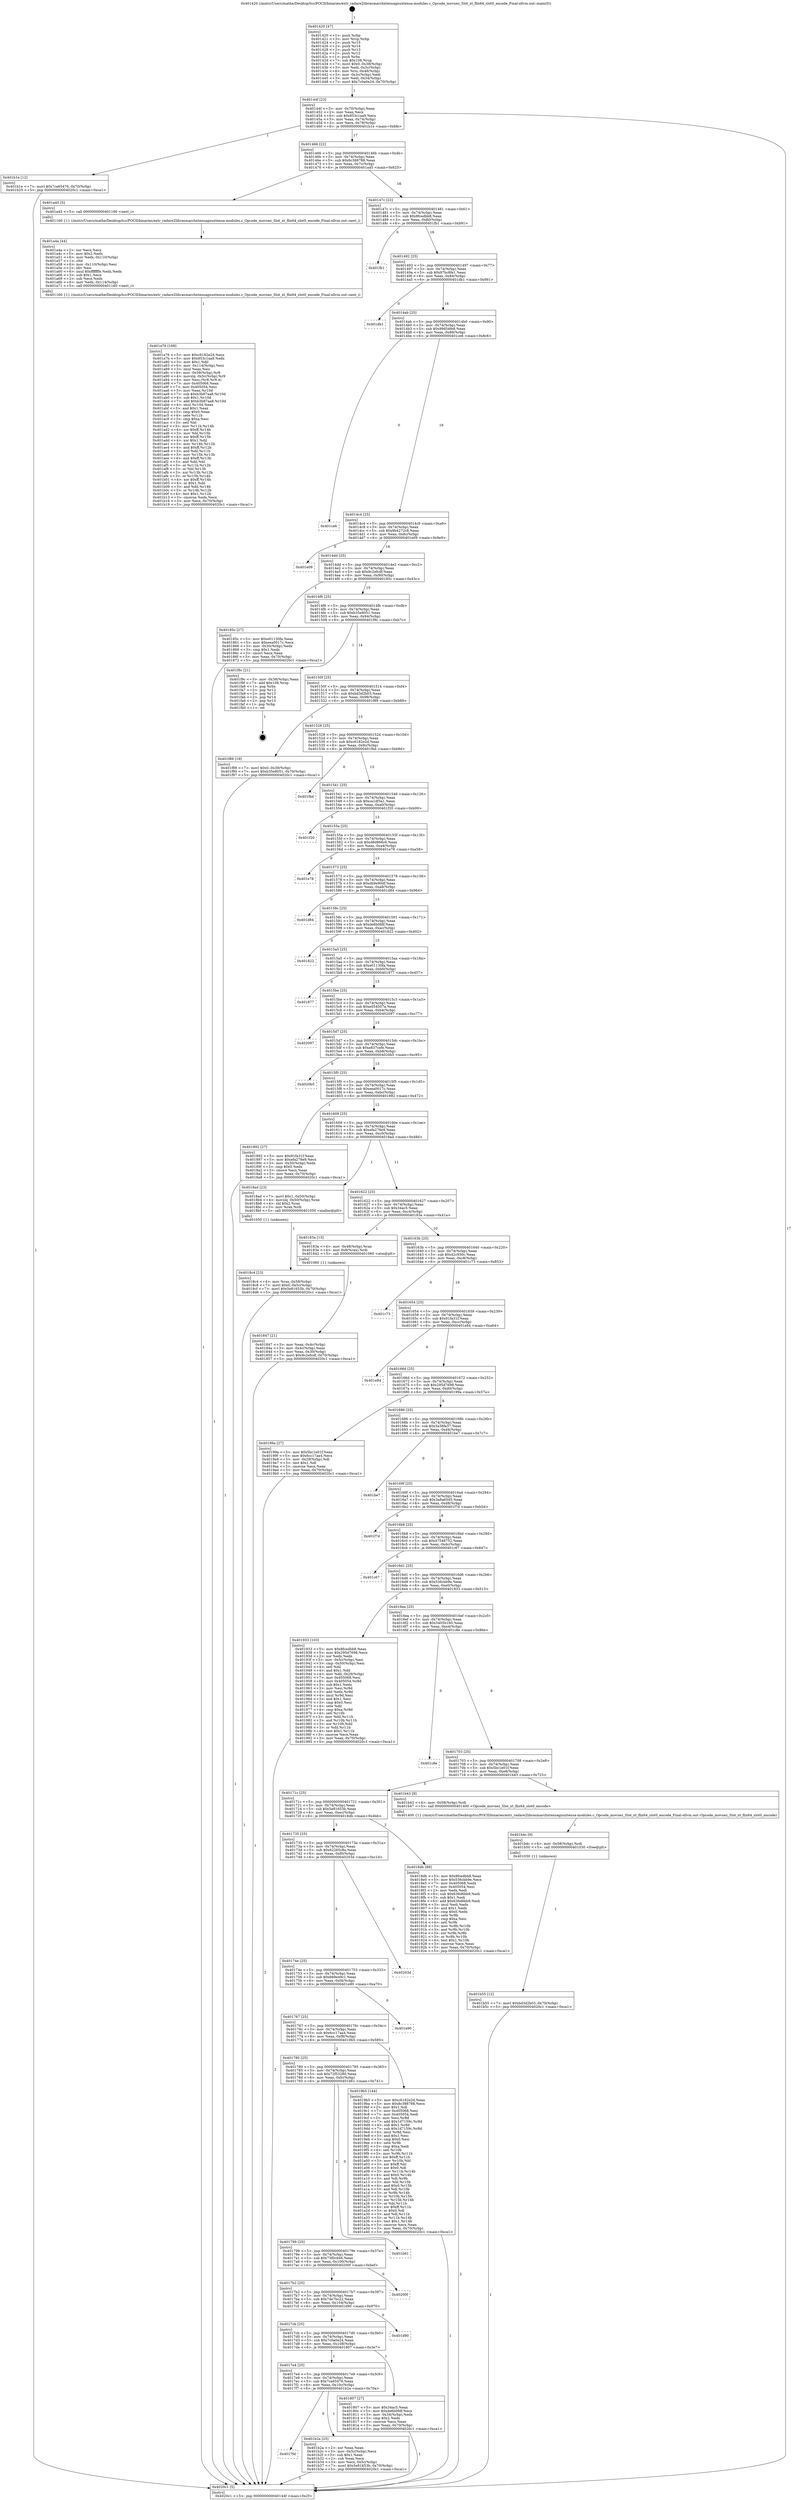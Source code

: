 digraph "0x401420" {
  label = "0x401420 (/mnt/c/Users/mathe/Desktop/tcc/POCII/binaries/extr_radare2librasmarchxtensagnuxtensa-modules.c_Opcode_movnez_Slot_xt_flix64_slot0_encode_Final-ollvm.out::main(0))"
  labelloc = "t"
  node[shape=record]

  Entry [label="",width=0.3,height=0.3,shape=circle,fillcolor=black,style=filled]
  "0x40144f" [label="{
     0x40144f [23]\l
     | [instrs]\l
     &nbsp;&nbsp;0x40144f \<+3\>: mov -0x70(%rbp),%eax\l
     &nbsp;&nbsp;0x401452 \<+2\>: mov %eax,%ecx\l
     &nbsp;&nbsp;0x401454 \<+6\>: sub $0x853c1aa9,%ecx\l
     &nbsp;&nbsp;0x40145a \<+3\>: mov %eax,-0x74(%rbp)\l
     &nbsp;&nbsp;0x40145d \<+3\>: mov %ecx,-0x78(%rbp)\l
     &nbsp;&nbsp;0x401460 \<+6\>: je 0000000000401b1e \<main+0x6fe\>\l
  }"]
  "0x401b1e" [label="{
     0x401b1e [12]\l
     | [instrs]\l
     &nbsp;&nbsp;0x401b1e \<+7\>: movl $0x7ca65476,-0x70(%rbp)\l
     &nbsp;&nbsp;0x401b25 \<+5\>: jmp 00000000004020c1 \<main+0xca1\>\l
  }"]
  "0x401466" [label="{
     0x401466 [22]\l
     | [instrs]\l
     &nbsp;&nbsp;0x401466 \<+5\>: jmp 000000000040146b \<main+0x4b\>\l
     &nbsp;&nbsp;0x40146b \<+3\>: mov -0x74(%rbp),%eax\l
     &nbsp;&nbsp;0x40146e \<+5\>: sub $0x8c388788,%eax\l
     &nbsp;&nbsp;0x401473 \<+3\>: mov %eax,-0x7c(%rbp)\l
     &nbsp;&nbsp;0x401476 \<+6\>: je 0000000000401a45 \<main+0x625\>\l
  }"]
  Exit [label="",width=0.3,height=0.3,shape=circle,fillcolor=black,style=filled,peripheries=2]
  "0x401a45" [label="{
     0x401a45 [5]\l
     | [instrs]\l
     &nbsp;&nbsp;0x401a45 \<+5\>: call 0000000000401160 \<next_i\>\l
     | [calls]\l
     &nbsp;&nbsp;0x401160 \{1\} (/mnt/c/Users/mathe/Desktop/tcc/POCII/binaries/extr_radare2librasmarchxtensagnuxtensa-modules.c_Opcode_movnez_Slot_xt_flix64_slot0_encode_Final-ollvm.out::next_i)\l
  }"]
  "0x40147c" [label="{
     0x40147c [22]\l
     | [instrs]\l
     &nbsp;&nbsp;0x40147c \<+5\>: jmp 0000000000401481 \<main+0x61\>\l
     &nbsp;&nbsp;0x401481 \<+3\>: mov -0x74(%rbp),%eax\l
     &nbsp;&nbsp;0x401484 \<+5\>: sub $0x8fcedbb8,%eax\l
     &nbsp;&nbsp;0x401489 \<+3\>: mov %eax,-0x80(%rbp)\l
     &nbsp;&nbsp;0x40148c \<+6\>: je 0000000000401fb1 \<main+0xb91\>\l
  }"]
  "0x401b55" [label="{
     0x401b55 [12]\l
     | [instrs]\l
     &nbsp;&nbsp;0x401b55 \<+7\>: movl $0xbd3d2b03,-0x70(%rbp)\l
     &nbsp;&nbsp;0x401b5c \<+5\>: jmp 00000000004020c1 \<main+0xca1\>\l
  }"]
  "0x401fb1" [label="{
     0x401fb1\l
  }", style=dashed]
  "0x401492" [label="{
     0x401492 [25]\l
     | [instrs]\l
     &nbsp;&nbsp;0x401492 \<+5\>: jmp 0000000000401497 \<main+0x77\>\l
     &nbsp;&nbsp;0x401497 \<+3\>: mov -0x74(%rbp),%eax\l
     &nbsp;&nbsp;0x40149a \<+5\>: sub $0x97bc8fe1,%eax\l
     &nbsp;&nbsp;0x40149f \<+6\>: mov %eax,-0x84(%rbp)\l
     &nbsp;&nbsp;0x4014a5 \<+6\>: je 0000000000401db1 \<main+0x991\>\l
  }"]
  "0x401b4c" [label="{
     0x401b4c [9]\l
     | [instrs]\l
     &nbsp;&nbsp;0x401b4c \<+4\>: mov -0x58(%rbp),%rdi\l
     &nbsp;&nbsp;0x401b50 \<+5\>: call 0000000000401030 \<free@plt\>\l
     | [calls]\l
     &nbsp;&nbsp;0x401030 \{1\} (unknown)\l
  }"]
  "0x401db1" [label="{
     0x401db1\l
  }", style=dashed]
  "0x4014ab" [label="{
     0x4014ab [25]\l
     | [instrs]\l
     &nbsp;&nbsp;0x4014ab \<+5\>: jmp 00000000004014b0 \<main+0x90\>\l
     &nbsp;&nbsp;0x4014b0 \<+3\>: mov -0x74(%rbp),%eax\l
     &nbsp;&nbsp;0x4014b3 \<+5\>: sub $0x99d54fe8,%eax\l
     &nbsp;&nbsp;0x4014b8 \<+6\>: mov %eax,-0x88(%rbp)\l
     &nbsp;&nbsp;0x4014be \<+6\>: je 0000000000401ce6 \<main+0x8c6\>\l
  }"]
  "0x4017fd" [label="{
     0x4017fd\l
  }", style=dashed]
  "0x401ce6" [label="{
     0x401ce6\l
  }", style=dashed]
  "0x4014c4" [label="{
     0x4014c4 [25]\l
     | [instrs]\l
     &nbsp;&nbsp;0x4014c4 \<+5\>: jmp 00000000004014c9 \<main+0xa9\>\l
     &nbsp;&nbsp;0x4014c9 \<+3\>: mov -0x74(%rbp),%eax\l
     &nbsp;&nbsp;0x4014cc \<+5\>: sub $0x9b4272c8,%eax\l
     &nbsp;&nbsp;0x4014d1 \<+6\>: mov %eax,-0x8c(%rbp)\l
     &nbsp;&nbsp;0x4014d7 \<+6\>: je 0000000000401e09 \<main+0x9e9\>\l
  }"]
  "0x401b2a" [label="{
     0x401b2a [25]\l
     | [instrs]\l
     &nbsp;&nbsp;0x401b2a \<+2\>: xor %eax,%eax\l
     &nbsp;&nbsp;0x401b2c \<+3\>: mov -0x5c(%rbp),%ecx\l
     &nbsp;&nbsp;0x401b2f \<+3\>: sub $0x1,%eax\l
     &nbsp;&nbsp;0x401b32 \<+2\>: sub %eax,%ecx\l
     &nbsp;&nbsp;0x401b34 \<+3\>: mov %ecx,-0x5c(%rbp)\l
     &nbsp;&nbsp;0x401b37 \<+7\>: movl $0x5e81653b,-0x70(%rbp)\l
     &nbsp;&nbsp;0x401b3e \<+5\>: jmp 00000000004020c1 \<main+0xca1\>\l
  }"]
  "0x401e09" [label="{
     0x401e09\l
  }", style=dashed]
  "0x4014dd" [label="{
     0x4014dd [25]\l
     | [instrs]\l
     &nbsp;&nbsp;0x4014dd \<+5\>: jmp 00000000004014e2 \<main+0xc2\>\l
     &nbsp;&nbsp;0x4014e2 \<+3\>: mov -0x74(%rbp),%eax\l
     &nbsp;&nbsp;0x4014e5 \<+5\>: sub $0x9c2efcdf,%eax\l
     &nbsp;&nbsp;0x4014ea \<+6\>: mov %eax,-0x90(%rbp)\l
     &nbsp;&nbsp;0x4014f0 \<+6\>: je 000000000040185c \<main+0x43c\>\l
  }"]
  "0x401a76" [label="{
     0x401a76 [168]\l
     | [instrs]\l
     &nbsp;&nbsp;0x401a76 \<+5\>: mov $0xc6182e2d,%ecx\l
     &nbsp;&nbsp;0x401a7b \<+5\>: mov $0x853c1aa9,%edx\l
     &nbsp;&nbsp;0x401a80 \<+3\>: mov $0x1,%dil\l
     &nbsp;&nbsp;0x401a83 \<+6\>: mov -0x114(%rbp),%esi\l
     &nbsp;&nbsp;0x401a89 \<+3\>: imul %eax,%esi\l
     &nbsp;&nbsp;0x401a8c \<+4\>: mov -0x58(%rbp),%r8\l
     &nbsp;&nbsp;0x401a90 \<+4\>: movslq -0x5c(%rbp),%r9\l
     &nbsp;&nbsp;0x401a94 \<+4\>: mov %esi,(%r8,%r9,4)\l
     &nbsp;&nbsp;0x401a98 \<+7\>: mov 0x405068,%eax\l
     &nbsp;&nbsp;0x401a9f \<+7\>: mov 0x405054,%esi\l
     &nbsp;&nbsp;0x401aa6 \<+3\>: mov %eax,%r10d\l
     &nbsp;&nbsp;0x401aa9 \<+7\>: sub $0xb3b87aa8,%r10d\l
     &nbsp;&nbsp;0x401ab0 \<+4\>: sub $0x1,%r10d\l
     &nbsp;&nbsp;0x401ab4 \<+7\>: add $0xb3b87aa8,%r10d\l
     &nbsp;&nbsp;0x401abb \<+4\>: imul %r10d,%eax\l
     &nbsp;&nbsp;0x401abf \<+3\>: and $0x1,%eax\l
     &nbsp;&nbsp;0x401ac2 \<+3\>: cmp $0x0,%eax\l
     &nbsp;&nbsp;0x401ac5 \<+4\>: sete %r11b\l
     &nbsp;&nbsp;0x401ac9 \<+3\>: cmp $0xa,%esi\l
     &nbsp;&nbsp;0x401acc \<+3\>: setl %bl\l
     &nbsp;&nbsp;0x401acf \<+3\>: mov %r11b,%r14b\l
     &nbsp;&nbsp;0x401ad2 \<+4\>: xor $0xff,%r14b\l
     &nbsp;&nbsp;0x401ad6 \<+3\>: mov %bl,%r15b\l
     &nbsp;&nbsp;0x401ad9 \<+4\>: xor $0xff,%r15b\l
     &nbsp;&nbsp;0x401add \<+4\>: xor $0x1,%dil\l
     &nbsp;&nbsp;0x401ae1 \<+3\>: mov %r14b,%r12b\l
     &nbsp;&nbsp;0x401ae4 \<+4\>: and $0xff,%r12b\l
     &nbsp;&nbsp;0x401ae8 \<+3\>: and %dil,%r11b\l
     &nbsp;&nbsp;0x401aeb \<+3\>: mov %r15b,%r13b\l
     &nbsp;&nbsp;0x401aee \<+4\>: and $0xff,%r13b\l
     &nbsp;&nbsp;0x401af2 \<+3\>: and %dil,%bl\l
     &nbsp;&nbsp;0x401af5 \<+3\>: or %r11b,%r12b\l
     &nbsp;&nbsp;0x401af8 \<+3\>: or %bl,%r13b\l
     &nbsp;&nbsp;0x401afb \<+3\>: xor %r13b,%r12b\l
     &nbsp;&nbsp;0x401afe \<+3\>: or %r15b,%r14b\l
     &nbsp;&nbsp;0x401b01 \<+4\>: xor $0xff,%r14b\l
     &nbsp;&nbsp;0x401b05 \<+4\>: or $0x1,%dil\l
     &nbsp;&nbsp;0x401b09 \<+3\>: and %dil,%r14b\l
     &nbsp;&nbsp;0x401b0c \<+3\>: or %r14b,%r12b\l
     &nbsp;&nbsp;0x401b0f \<+4\>: test $0x1,%r12b\l
     &nbsp;&nbsp;0x401b13 \<+3\>: cmovne %edx,%ecx\l
     &nbsp;&nbsp;0x401b16 \<+3\>: mov %ecx,-0x70(%rbp)\l
     &nbsp;&nbsp;0x401b19 \<+5\>: jmp 00000000004020c1 \<main+0xca1\>\l
  }"]
  "0x40185c" [label="{
     0x40185c [27]\l
     | [instrs]\l
     &nbsp;&nbsp;0x40185c \<+5\>: mov $0xe01130fa,%eax\l
     &nbsp;&nbsp;0x401861 \<+5\>: mov $0xeea0017c,%ecx\l
     &nbsp;&nbsp;0x401866 \<+3\>: mov -0x30(%rbp),%edx\l
     &nbsp;&nbsp;0x401869 \<+3\>: cmp $0x1,%edx\l
     &nbsp;&nbsp;0x40186c \<+3\>: cmovl %ecx,%eax\l
     &nbsp;&nbsp;0x40186f \<+3\>: mov %eax,-0x70(%rbp)\l
     &nbsp;&nbsp;0x401872 \<+5\>: jmp 00000000004020c1 \<main+0xca1\>\l
  }"]
  "0x4014f6" [label="{
     0x4014f6 [25]\l
     | [instrs]\l
     &nbsp;&nbsp;0x4014f6 \<+5\>: jmp 00000000004014fb \<main+0xdb\>\l
     &nbsp;&nbsp;0x4014fb \<+3\>: mov -0x74(%rbp),%eax\l
     &nbsp;&nbsp;0x4014fe \<+5\>: sub $0xb35e8051,%eax\l
     &nbsp;&nbsp;0x401503 \<+6\>: mov %eax,-0x94(%rbp)\l
     &nbsp;&nbsp;0x401509 \<+6\>: je 0000000000401f9c \<main+0xb7c\>\l
  }"]
  "0x401a4a" [label="{
     0x401a4a [44]\l
     | [instrs]\l
     &nbsp;&nbsp;0x401a4a \<+2\>: xor %ecx,%ecx\l
     &nbsp;&nbsp;0x401a4c \<+5\>: mov $0x2,%edx\l
     &nbsp;&nbsp;0x401a51 \<+6\>: mov %edx,-0x110(%rbp)\l
     &nbsp;&nbsp;0x401a57 \<+1\>: cltd\l
     &nbsp;&nbsp;0x401a58 \<+6\>: mov -0x110(%rbp),%esi\l
     &nbsp;&nbsp;0x401a5e \<+2\>: idiv %esi\l
     &nbsp;&nbsp;0x401a60 \<+6\>: imul $0xfffffffe,%edx,%edx\l
     &nbsp;&nbsp;0x401a66 \<+3\>: sub $0x1,%ecx\l
     &nbsp;&nbsp;0x401a69 \<+2\>: sub %ecx,%edx\l
     &nbsp;&nbsp;0x401a6b \<+6\>: mov %edx,-0x114(%rbp)\l
     &nbsp;&nbsp;0x401a71 \<+5\>: call 0000000000401160 \<next_i\>\l
     | [calls]\l
     &nbsp;&nbsp;0x401160 \{1\} (/mnt/c/Users/mathe/Desktop/tcc/POCII/binaries/extr_radare2librasmarchxtensagnuxtensa-modules.c_Opcode_movnez_Slot_xt_flix64_slot0_encode_Final-ollvm.out::next_i)\l
  }"]
  "0x401f9c" [label="{
     0x401f9c [21]\l
     | [instrs]\l
     &nbsp;&nbsp;0x401f9c \<+3\>: mov -0x38(%rbp),%eax\l
     &nbsp;&nbsp;0x401f9f \<+7\>: add $0x108,%rsp\l
     &nbsp;&nbsp;0x401fa6 \<+1\>: pop %rbx\l
     &nbsp;&nbsp;0x401fa7 \<+2\>: pop %r12\l
     &nbsp;&nbsp;0x401fa9 \<+2\>: pop %r13\l
     &nbsp;&nbsp;0x401fab \<+2\>: pop %r14\l
     &nbsp;&nbsp;0x401fad \<+2\>: pop %r15\l
     &nbsp;&nbsp;0x401faf \<+1\>: pop %rbp\l
     &nbsp;&nbsp;0x401fb0 \<+1\>: ret\l
  }"]
  "0x40150f" [label="{
     0x40150f [25]\l
     | [instrs]\l
     &nbsp;&nbsp;0x40150f \<+5\>: jmp 0000000000401514 \<main+0xf4\>\l
     &nbsp;&nbsp;0x401514 \<+3\>: mov -0x74(%rbp),%eax\l
     &nbsp;&nbsp;0x401517 \<+5\>: sub $0xbd3d2b03,%eax\l
     &nbsp;&nbsp;0x40151c \<+6\>: mov %eax,-0x98(%rbp)\l
     &nbsp;&nbsp;0x401522 \<+6\>: je 0000000000401f89 \<main+0xb69\>\l
  }"]
  "0x4018c4" [label="{
     0x4018c4 [23]\l
     | [instrs]\l
     &nbsp;&nbsp;0x4018c4 \<+4\>: mov %rax,-0x58(%rbp)\l
     &nbsp;&nbsp;0x4018c8 \<+7\>: movl $0x0,-0x5c(%rbp)\l
     &nbsp;&nbsp;0x4018cf \<+7\>: movl $0x5e81653b,-0x70(%rbp)\l
     &nbsp;&nbsp;0x4018d6 \<+5\>: jmp 00000000004020c1 \<main+0xca1\>\l
  }"]
  "0x401f89" [label="{
     0x401f89 [19]\l
     | [instrs]\l
     &nbsp;&nbsp;0x401f89 \<+7\>: movl $0x0,-0x38(%rbp)\l
     &nbsp;&nbsp;0x401f90 \<+7\>: movl $0xb35e8051,-0x70(%rbp)\l
     &nbsp;&nbsp;0x401f97 \<+5\>: jmp 00000000004020c1 \<main+0xca1\>\l
  }"]
  "0x401528" [label="{
     0x401528 [25]\l
     | [instrs]\l
     &nbsp;&nbsp;0x401528 \<+5\>: jmp 000000000040152d \<main+0x10d\>\l
     &nbsp;&nbsp;0x40152d \<+3\>: mov -0x74(%rbp),%eax\l
     &nbsp;&nbsp;0x401530 \<+5\>: sub $0xc6182e2d,%eax\l
     &nbsp;&nbsp;0x401535 \<+6\>: mov %eax,-0x9c(%rbp)\l
     &nbsp;&nbsp;0x40153b \<+6\>: je 0000000000401fbd \<main+0xb9d\>\l
  }"]
  "0x401847" [label="{
     0x401847 [21]\l
     | [instrs]\l
     &nbsp;&nbsp;0x401847 \<+3\>: mov %eax,-0x4c(%rbp)\l
     &nbsp;&nbsp;0x40184a \<+3\>: mov -0x4c(%rbp),%eax\l
     &nbsp;&nbsp;0x40184d \<+3\>: mov %eax,-0x30(%rbp)\l
     &nbsp;&nbsp;0x401850 \<+7\>: movl $0x9c2efcdf,-0x70(%rbp)\l
     &nbsp;&nbsp;0x401857 \<+5\>: jmp 00000000004020c1 \<main+0xca1\>\l
  }"]
  "0x401fbd" [label="{
     0x401fbd\l
  }", style=dashed]
  "0x401541" [label="{
     0x401541 [25]\l
     | [instrs]\l
     &nbsp;&nbsp;0x401541 \<+5\>: jmp 0000000000401546 \<main+0x126\>\l
     &nbsp;&nbsp;0x401546 \<+3\>: mov -0x74(%rbp),%eax\l
     &nbsp;&nbsp;0x401549 \<+5\>: sub $0xca1df3a1,%eax\l
     &nbsp;&nbsp;0x40154e \<+6\>: mov %eax,-0xa0(%rbp)\l
     &nbsp;&nbsp;0x401554 \<+6\>: je 0000000000401f20 \<main+0xb00\>\l
  }"]
  "0x401420" [label="{
     0x401420 [47]\l
     | [instrs]\l
     &nbsp;&nbsp;0x401420 \<+1\>: push %rbp\l
     &nbsp;&nbsp;0x401421 \<+3\>: mov %rsp,%rbp\l
     &nbsp;&nbsp;0x401424 \<+2\>: push %r15\l
     &nbsp;&nbsp;0x401426 \<+2\>: push %r14\l
     &nbsp;&nbsp;0x401428 \<+2\>: push %r13\l
     &nbsp;&nbsp;0x40142a \<+2\>: push %r12\l
     &nbsp;&nbsp;0x40142c \<+1\>: push %rbx\l
     &nbsp;&nbsp;0x40142d \<+7\>: sub $0x108,%rsp\l
     &nbsp;&nbsp;0x401434 \<+7\>: movl $0x0,-0x38(%rbp)\l
     &nbsp;&nbsp;0x40143b \<+3\>: mov %edi,-0x3c(%rbp)\l
     &nbsp;&nbsp;0x40143e \<+4\>: mov %rsi,-0x48(%rbp)\l
     &nbsp;&nbsp;0x401442 \<+3\>: mov -0x3c(%rbp),%edi\l
     &nbsp;&nbsp;0x401445 \<+3\>: mov %edi,-0x34(%rbp)\l
     &nbsp;&nbsp;0x401448 \<+7\>: movl $0x7c0a0e24,-0x70(%rbp)\l
  }"]
  "0x401f20" [label="{
     0x401f20\l
  }", style=dashed]
  "0x40155a" [label="{
     0x40155a [25]\l
     | [instrs]\l
     &nbsp;&nbsp;0x40155a \<+5\>: jmp 000000000040155f \<main+0x13f\>\l
     &nbsp;&nbsp;0x40155f \<+3\>: mov -0x74(%rbp),%eax\l
     &nbsp;&nbsp;0x401562 \<+5\>: sub $0xd8d866c6,%eax\l
     &nbsp;&nbsp;0x401567 \<+6\>: mov %eax,-0xa4(%rbp)\l
     &nbsp;&nbsp;0x40156d \<+6\>: je 0000000000401e78 \<main+0xa58\>\l
  }"]
  "0x4020c1" [label="{
     0x4020c1 [5]\l
     | [instrs]\l
     &nbsp;&nbsp;0x4020c1 \<+5\>: jmp 000000000040144f \<main+0x2f\>\l
  }"]
  "0x401e78" [label="{
     0x401e78\l
  }", style=dashed]
  "0x401573" [label="{
     0x401573 [25]\l
     | [instrs]\l
     &nbsp;&nbsp;0x401573 \<+5\>: jmp 0000000000401578 \<main+0x158\>\l
     &nbsp;&nbsp;0x401578 \<+3\>: mov -0x74(%rbp),%eax\l
     &nbsp;&nbsp;0x40157b \<+5\>: sub $0xdb9e90df,%eax\l
     &nbsp;&nbsp;0x401580 \<+6\>: mov %eax,-0xa8(%rbp)\l
     &nbsp;&nbsp;0x401586 \<+6\>: je 0000000000401d84 \<main+0x964\>\l
  }"]
  "0x4017e4" [label="{
     0x4017e4 [25]\l
     | [instrs]\l
     &nbsp;&nbsp;0x4017e4 \<+5\>: jmp 00000000004017e9 \<main+0x3c9\>\l
     &nbsp;&nbsp;0x4017e9 \<+3\>: mov -0x74(%rbp),%eax\l
     &nbsp;&nbsp;0x4017ec \<+5\>: sub $0x7ca65476,%eax\l
     &nbsp;&nbsp;0x4017f1 \<+6\>: mov %eax,-0x10c(%rbp)\l
     &nbsp;&nbsp;0x4017f7 \<+6\>: je 0000000000401b2a \<main+0x70a\>\l
  }"]
  "0x401d84" [label="{
     0x401d84\l
  }", style=dashed]
  "0x40158c" [label="{
     0x40158c [25]\l
     | [instrs]\l
     &nbsp;&nbsp;0x40158c \<+5\>: jmp 0000000000401591 \<main+0x171\>\l
     &nbsp;&nbsp;0x401591 \<+3\>: mov -0x74(%rbp),%eax\l
     &nbsp;&nbsp;0x401594 \<+5\>: sub $0xde6b0fdf,%eax\l
     &nbsp;&nbsp;0x401599 \<+6\>: mov %eax,-0xac(%rbp)\l
     &nbsp;&nbsp;0x40159f \<+6\>: je 0000000000401822 \<main+0x402\>\l
  }"]
  "0x401807" [label="{
     0x401807 [27]\l
     | [instrs]\l
     &nbsp;&nbsp;0x401807 \<+5\>: mov $0x34ac5,%eax\l
     &nbsp;&nbsp;0x40180c \<+5\>: mov $0xde6b0fdf,%ecx\l
     &nbsp;&nbsp;0x401811 \<+3\>: mov -0x34(%rbp),%edx\l
     &nbsp;&nbsp;0x401814 \<+3\>: cmp $0x2,%edx\l
     &nbsp;&nbsp;0x401817 \<+3\>: cmovne %ecx,%eax\l
     &nbsp;&nbsp;0x40181a \<+3\>: mov %eax,-0x70(%rbp)\l
     &nbsp;&nbsp;0x40181d \<+5\>: jmp 00000000004020c1 \<main+0xca1\>\l
  }"]
  "0x401822" [label="{
     0x401822\l
  }", style=dashed]
  "0x4015a5" [label="{
     0x4015a5 [25]\l
     | [instrs]\l
     &nbsp;&nbsp;0x4015a5 \<+5\>: jmp 00000000004015aa \<main+0x18a\>\l
     &nbsp;&nbsp;0x4015aa \<+3\>: mov -0x74(%rbp),%eax\l
     &nbsp;&nbsp;0x4015ad \<+5\>: sub $0xe01130fa,%eax\l
     &nbsp;&nbsp;0x4015b2 \<+6\>: mov %eax,-0xb0(%rbp)\l
     &nbsp;&nbsp;0x4015b8 \<+6\>: je 0000000000401877 \<main+0x457\>\l
  }"]
  "0x4017cb" [label="{
     0x4017cb [25]\l
     | [instrs]\l
     &nbsp;&nbsp;0x4017cb \<+5\>: jmp 00000000004017d0 \<main+0x3b0\>\l
     &nbsp;&nbsp;0x4017d0 \<+3\>: mov -0x74(%rbp),%eax\l
     &nbsp;&nbsp;0x4017d3 \<+5\>: sub $0x7c0a0e24,%eax\l
     &nbsp;&nbsp;0x4017d8 \<+6\>: mov %eax,-0x108(%rbp)\l
     &nbsp;&nbsp;0x4017de \<+6\>: je 0000000000401807 \<main+0x3e7\>\l
  }"]
  "0x401877" [label="{
     0x401877\l
  }", style=dashed]
  "0x4015be" [label="{
     0x4015be [25]\l
     | [instrs]\l
     &nbsp;&nbsp;0x4015be \<+5\>: jmp 00000000004015c3 \<main+0x1a3\>\l
     &nbsp;&nbsp;0x4015c3 \<+3\>: mov -0x74(%rbp),%eax\l
     &nbsp;&nbsp;0x4015c6 \<+5\>: sub $0xe054507a,%eax\l
     &nbsp;&nbsp;0x4015cb \<+6\>: mov %eax,-0xb4(%rbp)\l
     &nbsp;&nbsp;0x4015d1 \<+6\>: je 0000000000402097 \<main+0xc77\>\l
  }"]
  "0x401d90" [label="{
     0x401d90\l
  }", style=dashed]
  "0x402097" [label="{
     0x402097\l
  }", style=dashed]
  "0x4015d7" [label="{
     0x4015d7 [25]\l
     | [instrs]\l
     &nbsp;&nbsp;0x4015d7 \<+5\>: jmp 00000000004015dc \<main+0x1bc\>\l
     &nbsp;&nbsp;0x4015dc \<+3\>: mov -0x74(%rbp),%eax\l
     &nbsp;&nbsp;0x4015df \<+5\>: sub $0xe837cefe,%eax\l
     &nbsp;&nbsp;0x4015e4 \<+6\>: mov %eax,-0xb8(%rbp)\l
     &nbsp;&nbsp;0x4015ea \<+6\>: je 00000000004020b5 \<main+0xc95\>\l
  }"]
  "0x4017b2" [label="{
     0x4017b2 [25]\l
     | [instrs]\l
     &nbsp;&nbsp;0x4017b2 \<+5\>: jmp 00000000004017b7 \<main+0x397\>\l
     &nbsp;&nbsp;0x4017b7 \<+3\>: mov -0x74(%rbp),%eax\l
     &nbsp;&nbsp;0x4017ba \<+5\>: sub $0x74e7bc22,%eax\l
     &nbsp;&nbsp;0x4017bf \<+6\>: mov %eax,-0x104(%rbp)\l
     &nbsp;&nbsp;0x4017c5 \<+6\>: je 0000000000401d90 \<main+0x970\>\l
  }"]
  "0x4020b5" [label="{
     0x4020b5\l
  }", style=dashed]
  "0x4015f0" [label="{
     0x4015f0 [25]\l
     | [instrs]\l
     &nbsp;&nbsp;0x4015f0 \<+5\>: jmp 00000000004015f5 \<main+0x1d5\>\l
     &nbsp;&nbsp;0x4015f5 \<+3\>: mov -0x74(%rbp),%eax\l
     &nbsp;&nbsp;0x4015f8 \<+5\>: sub $0xeea0017c,%eax\l
     &nbsp;&nbsp;0x4015fd \<+6\>: mov %eax,-0xbc(%rbp)\l
     &nbsp;&nbsp;0x401603 \<+6\>: je 0000000000401892 \<main+0x472\>\l
  }"]
  "0x40200f" [label="{
     0x40200f\l
  }", style=dashed]
  "0x401892" [label="{
     0x401892 [27]\l
     | [instrs]\l
     &nbsp;&nbsp;0x401892 \<+5\>: mov $0x91fa31f,%eax\l
     &nbsp;&nbsp;0x401897 \<+5\>: mov $0xefa278e9,%ecx\l
     &nbsp;&nbsp;0x40189c \<+3\>: mov -0x30(%rbp),%edx\l
     &nbsp;&nbsp;0x40189f \<+3\>: cmp $0x0,%edx\l
     &nbsp;&nbsp;0x4018a2 \<+3\>: cmove %ecx,%eax\l
     &nbsp;&nbsp;0x4018a5 \<+3\>: mov %eax,-0x70(%rbp)\l
     &nbsp;&nbsp;0x4018a8 \<+5\>: jmp 00000000004020c1 \<main+0xca1\>\l
  }"]
  "0x401609" [label="{
     0x401609 [25]\l
     | [instrs]\l
     &nbsp;&nbsp;0x401609 \<+5\>: jmp 000000000040160e \<main+0x1ee\>\l
     &nbsp;&nbsp;0x40160e \<+3\>: mov -0x74(%rbp),%eax\l
     &nbsp;&nbsp;0x401611 \<+5\>: sub $0xefa278e9,%eax\l
     &nbsp;&nbsp;0x401616 \<+6\>: mov %eax,-0xc0(%rbp)\l
     &nbsp;&nbsp;0x40161c \<+6\>: je 00000000004018ad \<main+0x48d\>\l
  }"]
  "0x401799" [label="{
     0x401799 [25]\l
     | [instrs]\l
     &nbsp;&nbsp;0x401799 \<+5\>: jmp 000000000040179e \<main+0x37e\>\l
     &nbsp;&nbsp;0x40179e \<+3\>: mov -0x74(%rbp),%eax\l
     &nbsp;&nbsp;0x4017a1 \<+5\>: sub $0x73f0cd46,%eax\l
     &nbsp;&nbsp;0x4017a6 \<+6\>: mov %eax,-0x100(%rbp)\l
     &nbsp;&nbsp;0x4017ac \<+6\>: je 000000000040200f \<main+0xbef\>\l
  }"]
  "0x4018ad" [label="{
     0x4018ad [23]\l
     | [instrs]\l
     &nbsp;&nbsp;0x4018ad \<+7\>: movl $0x1,-0x50(%rbp)\l
     &nbsp;&nbsp;0x4018b4 \<+4\>: movslq -0x50(%rbp),%rax\l
     &nbsp;&nbsp;0x4018b8 \<+4\>: shl $0x2,%rax\l
     &nbsp;&nbsp;0x4018bc \<+3\>: mov %rax,%rdi\l
     &nbsp;&nbsp;0x4018bf \<+5\>: call 0000000000401050 \<malloc@plt\>\l
     | [calls]\l
     &nbsp;&nbsp;0x401050 \{1\} (unknown)\l
  }"]
  "0x401622" [label="{
     0x401622 [25]\l
     | [instrs]\l
     &nbsp;&nbsp;0x401622 \<+5\>: jmp 0000000000401627 \<main+0x207\>\l
     &nbsp;&nbsp;0x401627 \<+3\>: mov -0x74(%rbp),%eax\l
     &nbsp;&nbsp;0x40162a \<+5\>: sub $0x34ac5,%eax\l
     &nbsp;&nbsp;0x40162f \<+6\>: mov %eax,-0xc4(%rbp)\l
     &nbsp;&nbsp;0x401635 \<+6\>: je 000000000040183a \<main+0x41a\>\l
  }"]
  "0x401b61" [label="{
     0x401b61\l
  }", style=dashed]
  "0x40183a" [label="{
     0x40183a [13]\l
     | [instrs]\l
     &nbsp;&nbsp;0x40183a \<+4\>: mov -0x48(%rbp),%rax\l
     &nbsp;&nbsp;0x40183e \<+4\>: mov 0x8(%rax),%rdi\l
     &nbsp;&nbsp;0x401842 \<+5\>: call 0000000000401060 \<atoi@plt\>\l
     | [calls]\l
     &nbsp;&nbsp;0x401060 \{1\} (unknown)\l
  }"]
  "0x40163b" [label="{
     0x40163b [25]\l
     | [instrs]\l
     &nbsp;&nbsp;0x40163b \<+5\>: jmp 0000000000401640 \<main+0x220\>\l
     &nbsp;&nbsp;0x401640 \<+3\>: mov -0x74(%rbp),%eax\l
     &nbsp;&nbsp;0x401643 \<+5\>: sub $0x42c930c,%eax\l
     &nbsp;&nbsp;0x401648 \<+6\>: mov %eax,-0xc8(%rbp)\l
     &nbsp;&nbsp;0x40164e \<+6\>: je 0000000000401c73 \<main+0x853\>\l
  }"]
  "0x401780" [label="{
     0x401780 [25]\l
     | [instrs]\l
     &nbsp;&nbsp;0x401780 \<+5\>: jmp 0000000000401785 \<main+0x365\>\l
     &nbsp;&nbsp;0x401785 \<+3\>: mov -0x74(%rbp),%eax\l
     &nbsp;&nbsp;0x401788 \<+5\>: sub $0x72f53280,%eax\l
     &nbsp;&nbsp;0x40178d \<+6\>: mov %eax,-0xfc(%rbp)\l
     &nbsp;&nbsp;0x401793 \<+6\>: je 0000000000401b61 \<main+0x741\>\l
  }"]
  "0x401c73" [label="{
     0x401c73\l
  }", style=dashed]
  "0x401654" [label="{
     0x401654 [25]\l
     | [instrs]\l
     &nbsp;&nbsp;0x401654 \<+5\>: jmp 0000000000401659 \<main+0x239\>\l
     &nbsp;&nbsp;0x401659 \<+3\>: mov -0x74(%rbp),%eax\l
     &nbsp;&nbsp;0x40165c \<+5\>: sub $0x91fa31f,%eax\l
     &nbsp;&nbsp;0x401661 \<+6\>: mov %eax,-0xcc(%rbp)\l
     &nbsp;&nbsp;0x401667 \<+6\>: je 0000000000401e84 \<main+0xa64\>\l
  }"]
  "0x4019b5" [label="{
     0x4019b5 [144]\l
     | [instrs]\l
     &nbsp;&nbsp;0x4019b5 \<+5\>: mov $0xc6182e2d,%eax\l
     &nbsp;&nbsp;0x4019ba \<+5\>: mov $0x8c388788,%ecx\l
     &nbsp;&nbsp;0x4019bf \<+2\>: mov $0x1,%dl\l
     &nbsp;&nbsp;0x4019c1 \<+7\>: mov 0x405068,%esi\l
     &nbsp;&nbsp;0x4019c8 \<+7\>: mov 0x405054,%edi\l
     &nbsp;&nbsp;0x4019cf \<+3\>: mov %esi,%r8d\l
     &nbsp;&nbsp;0x4019d2 \<+7\>: add $0x1d7159c,%r8d\l
     &nbsp;&nbsp;0x4019d9 \<+4\>: sub $0x1,%r8d\l
     &nbsp;&nbsp;0x4019dd \<+7\>: sub $0x1d7159c,%r8d\l
     &nbsp;&nbsp;0x4019e4 \<+4\>: imul %r8d,%esi\l
     &nbsp;&nbsp;0x4019e8 \<+3\>: and $0x1,%esi\l
     &nbsp;&nbsp;0x4019eb \<+3\>: cmp $0x0,%esi\l
     &nbsp;&nbsp;0x4019ee \<+4\>: sete %r9b\l
     &nbsp;&nbsp;0x4019f2 \<+3\>: cmp $0xa,%edi\l
     &nbsp;&nbsp;0x4019f5 \<+4\>: setl %r10b\l
     &nbsp;&nbsp;0x4019f9 \<+3\>: mov %r9b,%r11b\l
     &nbsp;&nbsp;0x4019fc \<+4\>: xor $0xff,%r11b\l
     &nbsp;&nbsp;0x401a00 \<+3\>: mov %r10b,%bl\l
     &nbsp;&nbsp;0x401a03 \<+3\>: xor $0xff,%bl\l
     &nbsp;&nbsp;0x401a06 \<+3\>: xor $0x0,%dl\l
     &nbsp;&nbsp;0x401a09 \<+3\>: mov %r11b,%r14b\l
     &nbsp;&nbsp;0x401a0c \<+4\>: and $0x0,%r14b\l
     &nbsp;&nbsp;0x401a10 \<+3\>: and %dl,%r9b\l
     &nbsp;&nbsp;0x401a13 \<+3\>: mov %bl,%r15b\l
     &nbsp;&nbsp;0x401a16 \<+4\>: and $0x0,%r15b\l
     &nbsp;&nbsp;0x401a1a \<+3\>: and %dl,%r10b\l
     &nbsp;&nbsp;0x401a1d \<+3\>: or %r9b,%r14b\l
     &nbsp;&nbsp;0x401a20 \<+3\>: or %r10b,%r15b\l
     &nbsp;&nbsp;0x401a23 \<+3\>: xor %r15b,%r14b\l
     &nbsp;&nbsp;0x401a26 \<+3\>: or %bl,%r11b\l
     &nbsp;&nbsp;0x401a29 \<+4\>: xor $0xff,%r11b\l
     &nbsp;&nbsp;0x401a2d \<+3\>: or $0x0,%dl\l
     &nbsp;&nbsp;0x401a30 \<+3\>: and %dl,%r11b\l
     &nbsp;&nbsp;0x401a33 \<+3\>: or %r11b,%r14b\l
     &nbsp;&nbsp;0x401a36 \<+4\>: test $0x1,%r14b\l
     &nbsp;&nbsp;0x401a3a \<+3\>: cmovne %ecx,%eax\l
     &nbsp;&nbsp;0x401a3d \<+3\>: mov %eax,-0x70(%rbp)\l
     &nbsp;&nbsp;0x401a40 \<+5\>: jmp 00000000004020c1 \<main+0xca1\>\l
  }"]
  "0x401e84" [label="{
     0x401e84\l
  }", style=dashed]
  "0x40166d" [label="{
     0x40166d [25]\l
     | [instrs]\l
     &nbsp;&nbsp;0x40166d \<+5\>: jmp 0000000000401672 \<main+0x252\>\l
     &nbsp;&nbsp;0x401672 \<+3\>: mov -0x74(%rbp),%eax\l
     &nbsp;&nbsp;0x401675 \<+5\>: sub $0x295d7698,%eax\l
     &nbsp;&nbsp;0x40167a \<+6\>: mov %eax,-0xd0(%rbp)\l
     &nbsp;&nbsp;0x401680 \<+6\>: je 000000000040199a \<main+0x57a\>\l
  }"]
  "0x401767" [label="{
     0x401767 [25]\l
     | [instrs]\l
     &nbsp;&nbsp;0x401767 \<+5\>: jmp 000000000040176c \<main+0x34c\>\l
     &nbsp;&nbsp;0x40176c \<+3\>: mov -0x74(%rbp),%eax\l
     &nbsp;&nbsp;0x40176f \<+5\>: sub $0x6cc17aa4,%eax\l
     &nbsp;&nbsp;0x401774 \<+6\>: mov %eax,-0xf8(%rbp)\l
     &nbsp;&nbsp;0x40177a \<+6\>: je 00000000004019b5 \<main+0x595\>\l
  }"]
  "0x40199a" [label="{
     0x40199a [27]\l
     | [instrs]\l
     &nbsp;&nbsp;0x40199a \<+5\>: mov $0x5bc1e01f,%eax\l
     &nbsp;&nbsp;0x40199f \<+5\>: mov $0x6cc17aa4,%ecx\l
     &nbsp;&nbsp;0x4019a4 \<+3\>: mov -0x29(%rbp),%dl\l
     &nbsp;&nbsp;0x4019a7 \<+3\>: test $0x1,%dl\l
     &nbsp;&nbsp;0x4019aa \<+3\>: cmovne %ecx,%eax\l
     &nbsp;&nbsp;0x4019ad \<+3\>: mov %eax,-0x70(%rbp)\l
     &nbsp;&nbsp;0x4019b0 \<+5\>: jmp 00000000004020c1 \<main+0xca1\>\l
  }"]
  "0x401686" [label="{
     0x401686 [25]\l
     | [instrs]\l
     &nbsp;&nbsp;0x401686 \<+5\>: jmp 000000000040168b \<main+0x26b\>\l
     &nbsp;&nbsp;0x40168b \<+3\>: mov -0x74(%rbp),%eax\l
     &nbsp;&nbsp;0x40168e \<+5\>: sub $0x3a38fa37,%eax\l
     &nbsp;&nbsp;0x401693 \<+6\>: mov %eax,-0xd4(%rbp)\l
     &nbsp;&nbsp;0x401699 \<+6\>: je 0000000000401be7 \<main+0x7c7\>\l
  }"]
  "0x401e90" [label="{
     0x401e90\l
  }", style=dashed]
  "0x401be7" [label="{
     0x401be7\l
  }", style=dashed]
  "0x40169f" [label="{
     0x40169f [25]\l
     | [instrs]\l
     &nbsp;&nbsp;0x40169f \<+5\>: jmp 00000000004016a4 \<main+0x284\>\l
     &nbsp;&nbsp;0x4016a4 \<+3\>: mov -0x74(%rbp),%eax\l
     &nbsp;&nbsp;0x4016a7 \<+5\>: sub $0x3a8a65d5,%eax\l
     &nbsp;&nbsp;0x4016ac \<+6\>: mov %eax,-0xd8(%rbp)\l
     &nbsp;&nbsp;0x4016b2 \<+6\>: je 0000000000401f7d \<main+0xb5d\>\l
  }"]
  "0x40174e" [label="{
     0x40174e [25]\l
     | [instrs]\l
     &nbsp;&nbsp;0x40174e \<+5\>: jmp 0000000000401753 \<main+0x333\>\l
     &nbsp;&nbsp;0x401753 \<+3\>: mov -0x74(%rbp),%eax\l
     &nbsp;&nbsp;0x401756 \<+5\>: sub $0x669e49c1,%eax\l
     &nbsp;&nbsp;0x40175b \<+6\>: mov %eax,-0xf4(%rbp)\l
     &nbsp;&nbsp;0x401761 \<+6\>: je 0000000000401e90 \<main+0xa70\>\l
  }"]
  "0x401f7d" [label="{
     0x401f7d\l
  }", style=dashed]
  "0x4016b8" [label="{
     0x4016b8 [25]\l
     | [instrs]\l
     &nbsp;&nbsp;0x4016b8 \<+5\>: jmp 00000000004016bd \<main+0x29d\>\l
     &nbsp;&nbsp;0x4016bd \<+3\>: mov -0x74(%rbp),%eax\l
     &nbsp;&nbsp;0x4016c0 \<+5\>: sub $0x47548752,%eax\l
     &nbsp;&nbsp;0x4016c5 \<+6\>: mov %eax,-0xdc(%rbp)\l
     &nbsp;&nbsp;0x4016cb \<+6\>: je 0000000000401c67 \<main+0x847\>\l
  }"]
  "0x40203d" [label="{
     0x40203d\l
  }", style=dashed]
  "0x401c67" [label="{
     0x401c67\l
  }", style=dashed]
  "0x4016d1" [label="{
     0x4016d1 [25]\l
     | [instrs]\l
     &nbsp;&nbsp;0x4016d1 \<+5\>: jmp 00000000004016d6 \<main+0x2b6\>\l
     &nbsp;&nbsp;0x4016d6 \<+3\>: mov -0x74(%rbp),%eax\l
     &nbsp;&nbsp;0x4016d9 \<+5\>: sub $0x536cbb9e,%eax\l
     &nbsp;&nbsp;0x4016de \<+6\>: mov %eax,-0xe0(%rbp)\l
     &nbsp;&nbsp;0x4016e4 \<+6\>: je 0000000000401933 \<main+0x513\>\l
  }"]
  "0x401735" [label="{
     0x401735 [25]\l
     | [instrs]\l
     &nbsp;&nbsp;0x401735 \<+5\>: jmp 000000000040173a \<main+0x31a\>\l
     &nbsp;&nbsp;0x40173a \<+3\>: mov -0x74(%rbp),%eax\l
     &nbsp;&nbsp;0x40173d \<+5\>: sub $0x62265c8a,%eax\l
     &nbsp;&nbsp;0x401742 \<+6\>: mov %eax,-0xf0(%rbp)\l
     &nbsp;&nbsp;0x401748 \<+6\>: je 000000000040203d \<main+0xc1d\>\l
  }"]
  "0x401933" [label="{
     0x401933 [103]\l
     | [instrs]\l
     &nbsp;&nbsp;0x401933 \<+5\>: mov $0x8fcedbb8,%eax\l
     &nbsp;&nbsp;0x401938 \<+5\>: mov $0x295d7698,%ecx\l
     &nbsp;&nbsp;0x40193d \<+2\>: xor %edx,%edx\l
     &nbsp;&nbsp;0x40193f \<+3\>: mov -0x5c(%rbp),%esi\l
     &nbsp;&nbsp;0x401942 \<+3\>: cmp -0x50(%rbp),%esi\l
     &nbsp;&nbsp;0x401945 \<+4\>: setl %dil\l
     &nbsp;&nbsp;0x401949 \<+4\>: and $0x1,%dil\l
     &nbsp;&nbsp;0x40194d \<+4\>: mov %dil,-0x29(%rbp)\l
     &nbsp;&nbsp;0x401951 \<+7\>: mov 0x405068,%esi\l
     &nbsp;&nbsp;0x401958 \<+8\>: mov 0x405054,%r8d\l
     &nbsp;&nbsp;0x401960 \<+3\>: sub $0x1,%edx\l
     &nbsp;&nbsp;0x401963 \<+3\>: mov %esi,%r9d\l
     &nbsp;&nbsp;0x401966 \<+3\>: add %edx,%r9d\l
     &nbsp;&nbsp;0x401969 \<+4\>: imul %r9d,%esi\l
     &nbsp;&nbsp;0x40196d \<+3\>: and $0x1,%esi\l
     &nbsp;&nbsp;0x401970 \<+3\>: cmp $0x0,%esi\l
     &nbsp;&nbsp;0x401973 \<+4\>: sete %dil\l
     &nbsp;&nbsp;0x401977 \<+4\>: cmp $0xa,%r8d\l
     &nbsp;&nbsp;0x40197b \<+4\>: setl %r10b\l
     &nbsp;&nbsp;0x40197f \<+3\>: mov %dil,%r11b\l
     &nbsp;&nbsp;0x401982 \<+3\>: and %r10b,%r11b\l
     &nbsp;&nbsp;0x401985 \<+3\>: xor %r10b,%dil\l
     &nbsp;&nbsp;0x401988 \<+3\>: or %dil,%r11b\l
     &nbsp;&nbsp;0x40198b \<+4\>: test $0x1,%r11b\l
     &nbsp;&nbsp;0x40198f \<+3\>: cmovne %ecx,%eax\l
     &nbsp;&nbsp;0x401992 \<+3\>: mov %eax,-0x70(%rbp)\l
     &nbsp;&nbsp;0x401995 \<+5\>: jmp 00000000004020c1 \<main+0xca1\>\l
  }"]
  "0x4016ea" [label="{
     0x4016ea [25]\l
     | [instrs]\l
     &nbsp;&nbsp;0x4016ea \<+5\>: jmp 00000000004016ef \<main+0x2cf\>\l
     &nbsp;&nbsp;0x4016ef \<+3\>: mov -0x74(%rbp),%eax\l
     &nbsp;&nbsp;0x4016f2 \<+5\>: sub $0x5405b160,%eax\l
     &nbsp;&nbsp;0x4016f7 \<+6\>: mov %eax,-0xe4(%rbp)\l
     &nbsp;&nbsp;0x4016fd \<+6\>: je 0000000000401c8e \<main+0x86e\>\l
  }"]
  "0x4018db" [label="{
     0x4018db [88]\l
     | [instrs]\l
     &nbsp;&nbsp;0x4018db \<+5\>: mov $0x8fcedbb8,%eax\l
     &nbsp;&nbsp;0x4018e0 \<+5\>: mov $0x536cbb9e,%ecx\l
     &nbsp;&nbsp;0x4018e5 \<+7\>: mov 0x405068,%edx\l
     &nbsp;&nbsp;0x4018ec \<+7\>: mov 0x405054,%esi\l
     &nbsp;&nbsp;0x4018f3 \<+2\>: mov %edx,%edi\l
     &nbsp;&nbsp;0x4018f5 \<+6\>: sub $0x636d6bb9,%edi\l
     &nbsp;&nbsp;0x4018fb \<+3\>: sub $0x1,%edi\l
     &nbsp;&nbsp;0x4018fe \<+6\>: add $0x636d6bb9,%edi\l
     &nbsp;&nbsp;0x401904 \<+3\>: imul %edi,%edx\l
     &nbsp;&nbsp;0x401907 \<+3\>: and $0x1,%edx\l
     &nbsp;&nbsp;0x40190a \<+3\>: cmp $0x0,%edx\l
     &nbsp;&nbsp;0x40190d \<+4\>: sete %r8b\l
     &nbsp;&nbsp;0x401911 \<+3\>: cmp $0xa,%esi\l
     &nbsp;&nbsp;0x401914 \<+4\>: setl %r9b\l
     &nbsp;&nbsp;0x401918 \<+3\>: mov %r8b,%r10b\l
     &nbsp;&nbsp;0x40191b \<+3\>: and %r9b,%r10b\l
     &nbsp;&nbsp;0x40191e \<+3\>: xor %r9b,%r8b\l
     &nbsp;&nbsp;0x401921 \<+3\>: or %r8b,%r10b\l
     &nbsp;&nbsp;0x401924 \<+4\>: test $0x1,%r10b\l
     &nbsp;&nbsp;0x401928 \<+3\>: cmovne %ecx,%eax\l
     &nbsp;&nbsp;0x40192b \<+3\>: mov %eax,-0x70(%rbp)\l
     &nbsp;&nbsp;0x40192e \<+5\>: jmp 00000000004020c1 \<main+0xca1\>\l
  }"]
  "0x401c8e" [label="{
     0x401c8e\l
  }", style=dashed]
  "0x401703" [label="{
     0x401703 [25]\l
     | [instrs]\l
     &nbsp;&nbsp;0x401703 \<+5\>: jmp 0000000000401708 \<main+0x2e8\>\l
     &nbsp;&nbsp;0x401708 \<+3\>: mov -0x74(%rbp),%eax\l
     &nbsp;&nbsp;0x40170b \<+5\>: sub $0x5bc1e01f,%eax\l
     &nbsp;&nbsp;0x401710 \<+6\>: mov %eax,-0xe8(%rbp)\l
     &nbsp;&nbsp;0x401716 \<+6\>: je 0000000000401b43 \<main+0x723\>\l
  }"]
  "0x40171c" [label="{
     0x40171c [25]\l
     | [instrs]\l
     &nbsp;&nbsp;0x40171c \<+5\>: jmp 0000000000401721 \<main+0x301\>\l
     &nbsp;&nbsp;0x401721 \<+3\>: mov -0x74(%rbp),%eax\l
     &nbsp;&nbsp;0x401724 \<+5\>: sub $0x5e81653b,%eax\l
     &nbsp;&nbsp;0x401729 \<+6\>: mov %eax,-0xec(%rbp)\l
     &nbsp;&nbsp;0x40172f \<+6\>: je 00000000004018db \<main+0x4bb\>\l
  }"]
  "0x401b43" [label="{
     0x401b43 [9]\l
     | [instrs]\l
     &nbsp;&nbsp;0x401b43 \<+4\>: mov -0x58(%rbp),%rdi\l
     &nbsp;&nbsp;0x401b47 \<+5\>: call 0000000000401400 \<Opcode_movnez_Slot_xt_flix64_slot0_encode\>\l
     | [calls]\l
     &nbsp;&nbsp;0x401400 \{1\} (/mnt/c/Users/mathe/Desktop/tcc/POCII/binaries/extr_radare2librasmarchxtensagnuxtensa-modules.c_Opcode_movnez_Slot_xt_flix64_slot0_encode_Final-ollvm.out::Opcode_movnez_Slot_xt_flix64_slot0_encode)\l
  }"]
  Entry -> "0x401420" [label=" 1"]
  "0x40144f" -> "0x401b1e" [label=" 1"]
  "0x40144f" -> "0x401466" [label=" 17"]
  "0x401f9c" -> Exit [label=" 1"]
  "0x401466" -> "0x401a45" [label=" 1"]
  "0x401466" -> "0x40147c" [label=" 16"]
  "0x401f89" -> "0x4020c1" [label=" 1"]
  "0x40147c" -> "0x401fb1" [label=" 0"]
  "0x40147c" -> "0x401492" [label=" 16"]
  "0x401b55" -> "0x4020c1" [label=" 1"]
  "0x401492" -> "0x401db1" [label=" 0"]
  "0x401492" -> "0x4014ab" [label=" 16"]
  "0x401b4c" -> "0x401b55" [label=" 1"]
  "0x4014ab" -> "0x401ce6" [label=" 0"]
  "0x4014ab" -> "0x4014c4" [label=" 16"]
  "0x401b43" -> "0x401b4c" [label=" 1"]
  "0x4014c4" -> "0x401e09" [label=" 0"]
  "0x4014c4" -> "0x4014dd" [label=" 16"]
  "0x401b2a" -> "0x4020c1" [label=" 1"]
  "0x4014dd" -> "0x40185c" [label=" 1"]
  "0x4014dd" -> "0x4014f6" [label=" 15"]
  "0x4017e4" -> "0x401b2a" [label=" 1"]
  "0x4014f6" -> "0x401f9c" [label=" 1"]
  "0x4014f6" -> "0x40150f" [label=" 14"]
  "0x4017e4" -> "0x4017fd" [label=" 0"]
  "0x40150f" -> "0x401f89" [label=" 1"]
  "0x40150f" -> "0x401528" [label=" 13"]
  "0x401b1e" -> "0x4020c1" [label=" 1"]
  "0x401528" -> "0x401fbd" [label=" 0"]
  "0x401528" -> "0x401541" [label=" 13"]
  "0x401a76" -> "0x4020c1" [label=" 1"]
  "0x401541" -> "0x401f20" [label=" 0"]
  "0x401541" -> "0x40155a" [label=" 13"]
  "0x401a4a" -> "0x401a76" [label=" 1"]
  "0x40155a" -> "0x401e78" [label=" 0"]
  "0x40155a" -> "0x401573" [label=" 13"]
  "0x401a45" -> "0x401a4a" [label=" 1"]
  "0x401573" -> "0x401d84" [label=" 0"]
  "0x401573" -> "0x40158c" [label=" 13"]
  "0x4019b5" -> "0x4020c1" [label=" 1"]
  "0x40158c" -> "0x401822" [label=" 0"]
  "0x40158c" -> "0x4015a5" [label=" 13"]
  "0x40199a" -> "0x4020c1" [label=" 2"]
  "0x4015a5" -> "0x401877" [label=" 0"]
  "0x4015a5" -> "0x4015be" [label=" 13"]
  "0x4018db" -> "0x4020c1" [label=" 2"]
  "0x4015be" -> "0x402097" [label=" 0"]
  "0x4015be" -> "0x4015d7" [label=" 13"]
  "0x4018c4" -> "0x4020c1" [label=" 1"]
  "0x4015d7" -> "0x4020b5" [label=" 0"]
  "0x4015d7" -> "0x4015f0" [label=" 13"]
  "0x401892" -> "0x4020c1" [label=" 1"]
  "0x4015f0" -> "0x401892" [label=" 1"]
  "0x4015f0" -> "0x401609" [label=" 12"]
  "0x40185c" -> "0x4020c1" [label=" 1"]
  "0x401609" -> "0x4018ad" [label=" 1"]
  "0x401609" -> "0x401622" [label=" 11"]
  "0x40183a" -> "0x401847" [label=" 1"]
  "0x401622" -> "0x40183a" [label=" 1"]
  "0x401622" -> "0x40163b" [label=" 10"]
  "0x4020c1" -> "0x40144f" [label=" 17"]
  "0x40163b" -> "0x401c73" [label=" 0"]
  "0x40163b" -> "0x401654" [label=" 10"]
  "0x401807" -> "0x4020c1" [label=" 1"]
  "0x401654" -> "0x401e84" [label=" 0"]
  "0x401654" -> "0x40166d" [label=" 10"]
  "0x4017cb" -> "0x4017e4" [label=" 1"]
  "0x40166d" -> "0x40199a" [label=" 2"]
  "0x40166d" -> "0x401686" [label=" 8"]
  "0x401933" -> "0x4020c1" [label=" 2"]
  "0x401686" -> "0x401be7" [label=" 0"]
  "0x401686" -> "0x40169f" [label=" 8"]
  "0x4017b2" -> "0x4017cb" [label=" 2"]
  "0x40169f" -> "0x401f7d" [label=" 0"]
  "0x40169f" -> "0x4016b8" [label=" 8"]
  "0x4018ad" -> "0x4018c4" [label=" 1"]
  "0x4016b8" -> "0x401c67" [label=" 0"]
  "0x4016b8" -> "0x4016d1" [label=" 8"]
  "0x401799" -> "0x4017b2" [label=" 2"]
  "0x4016d1" -> "0x401933" [label=" 2"]
  "0x4016d1" -> "0x4016ea" [label=" 6"]
  "0x401847" -> "0x4020c1" [label=" 1"]
  "0x4016ea" -> "0x401c8e" [label=" 0"]
  "0x4016ea" -> "0x401703" [label=" 6"]
  "0x401780" -> "0x401799" [label=" 2"]
  "0x401703" -> "0x401b43" [label=" 1"]
  "0x401703" -> "0x40171c" [label=" 5"]
  "0x401780" -> "0x401b61" [label=" 0"]
  "0x40171c" -> "0x4018db" [label=" 2"]
  "0x40171c" -> "0x401735" [label=" 3"]
  "0x401799" -> "0x40200f" [label=" 0"]
  "0x401735" -> "0x40203d" [label=" 0"]
  "0x401735" -> "0x40174e" [label=" 3"]
  "0x4017b2" -> "0x401d90" [label=" 0"]
  "0x40174e" -> "0x401e90" [label=" 0"]
  "0x40174e" -> "0x401767" [label=" 3"]
  "0x4017cb" -> "0x401807" [label=" 1"]
  "0x401767" -> "0x4019b5" [label=" 1"]
  "0x401767" -> "0x401780" [label=" 2"]
  "0x401420" -> "0x40144f" [label=" 1"]
}
